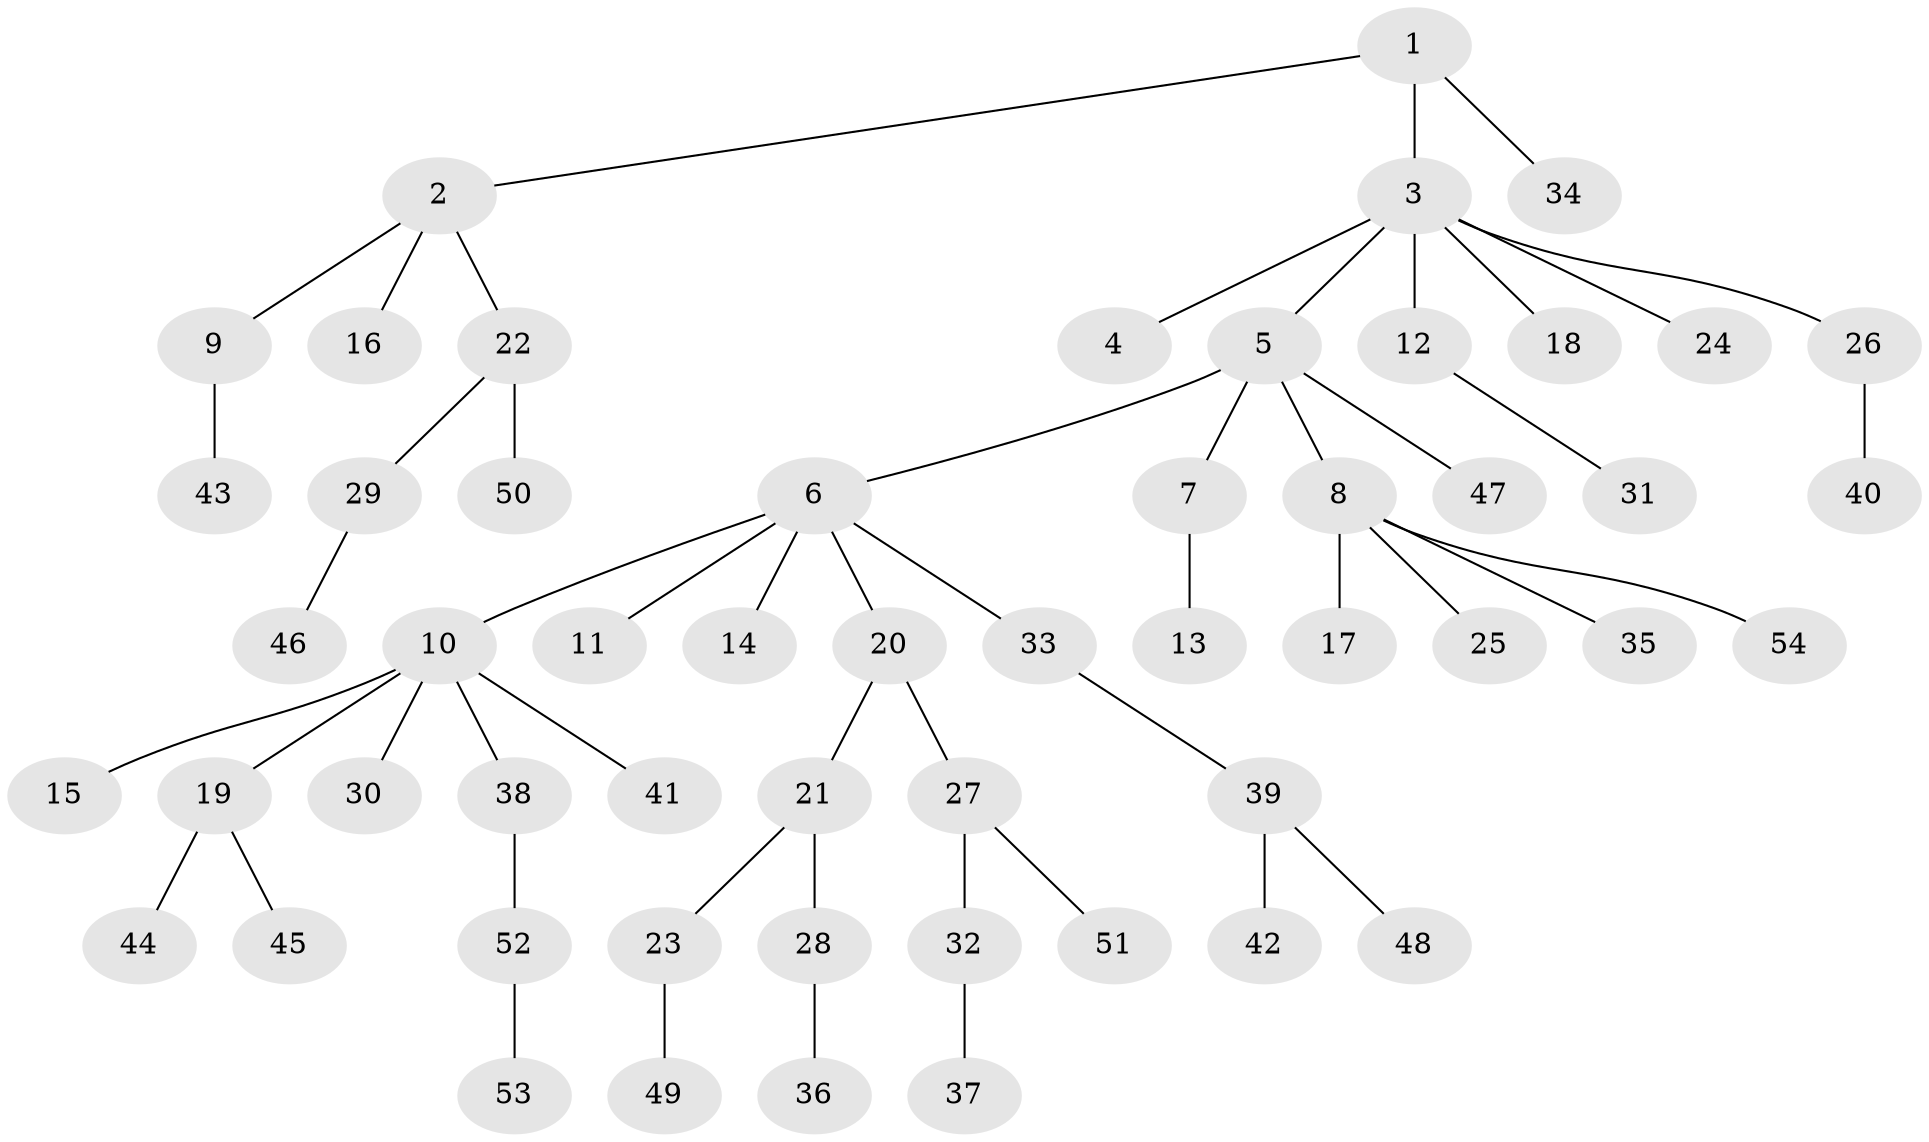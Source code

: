 // Generated by graph-tools (version 1.1) at 2025/53/03/09/25 04:53:25]
// undirected, 54 vertices, 53 edges
graph export_dot {
graph [start="1"]
  node [color=gray90,style=filled];
  1;
  2;
  3;
  4;
  5;
  6;
  7;
  8;
  9;
  10;
  11;
  12;
  13;
  14;
  15;
  16;
  17;
  18;
  19;
  20;
  21;
  22;
  23;
  24;
  25;
  26;
  27;
  28;
  29;
  30;
  31;
  32;
  33;
  34;
  35;
  36;
  37;
  38;
  39;
  40;
  41;
  42;
  43;
  44;
  45;
  46;
  47;
  48;
  49;
  50;
  51;
  52;
  53;
  54;
  1 -- 2;
  1 -- 3;
  1 -- 34;
  2 -- 9;
  2 -- 16;
  2 -- 22;
  3 -- 4;
  3 -- 5;
  3 -- 12;
  3 -- 18;
  3 -- 24;
  3 -- 26;
  5 -- 6;
  5 -- 7;
  5 -- 8;
  5 -- 47;
  6 -- 10;
  6 -- 11;
  6 -- 14;
  6 -- 20;
  6 -- 33;
  7 -- 13;
  8 -- 17;
  8 -- 25;
  8 -- 35;
  8 -- 54;
  9 -- 43;
  10 -- 15;
  10 -- 19;
  10 -- 30;
  10 -- 38;
  10 -- 41;
  12 -- 31;
  19 -- 44;
  19 -- 45;
  20 -- 21;
  20 -- 27;
  21 -- 23;
  21 -- 28;
  22 -- 29;
  22 -- 50;
  23 -- 49;
  26 -- 40;
  27 -- 32;
  27 -- 51;
  28 -- 36;
  29 -- 46;
  32 -- 37;
  33 -- 39;
  38 -- 52;
  39 -- 42;
  39 -- 48;
  52 -- 53;
}
